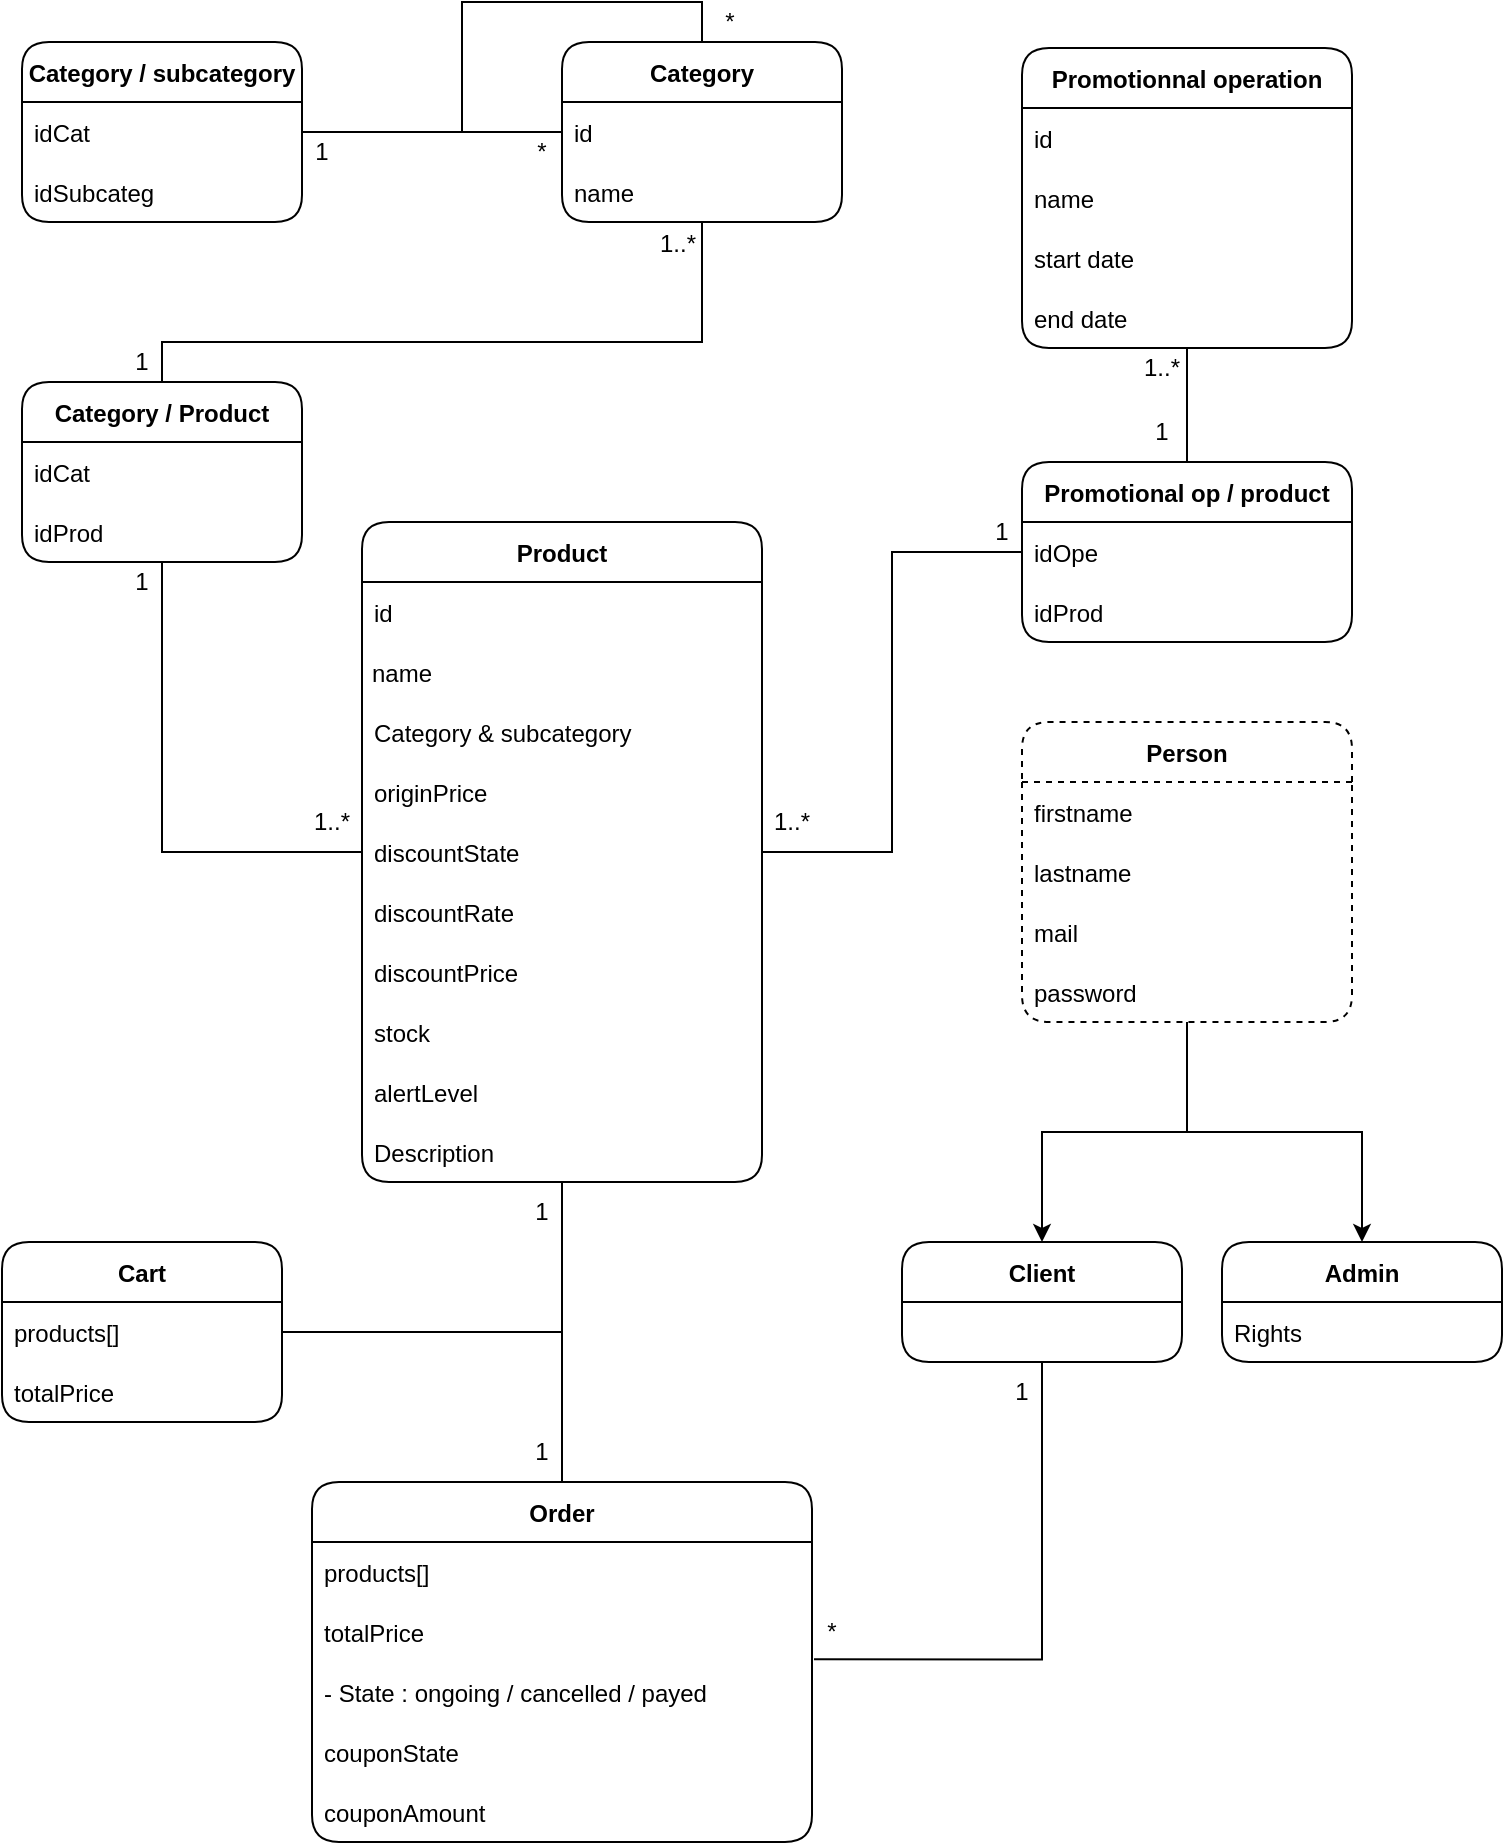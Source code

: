 <mxfile version="17.4.0" type="github">
  <diagram id="vhpuTXRBzaWg03IPp8lz" name="Page-1">
    <mxGraphModel dx="1093" dy="594" grid="1" gridSize="10" guides="1" tooltips="1" connect="1" arrows="1" fold="1" page="1" pageScale="1" pageWidth="827" pageHeight="1169" math="0" shadow="0">
      <root>
        <mxCell id="0" />
        <mxCell id="1" parent="0" />
        <mxCell id="we6FHVSDPOBdcgw_4QG6-78" style="edgeStyle=orthogonalEdgeStyle;rounded=0;orthogonalLoop=1;jettySize=auto;html=1;endArrow=none;endFill=0;entryX=0;entryY=0.5;entryDx=0;entryDy=0;" parent="1" source="we6FHVSDPOBdcgw_4QG6-8" target="we6FHVSDPOBdcgw_4QG6-14" edge="1">
          <mxGeometry relative="1" as="geometry">
            <mxPoint x="320" y="100" as="targetPoint" />
          </mxGeometry>
        </mxCell>
        <mxCell id="we6FHVSDPOBdcgw_4QG6-8" value="Category / subcategory" style="swimlane;fontStyle=1;childLayout=stackLayout;horizontal=1;startSize=30;horizontalStack=0;resizeParent=1;resizeParentMax=0;resizeLast=0;collapsible=1;marginBottom=0;gradientColor=none;rounded=1;" parent="1" vertex="1">
          <mxGeometry x="60" y="30" width="140" height="90" as="geometry" />
        </mxCell>
        <mxCell id="we6FHVSDPOBdcgw_4QG6-9" value="idCat" style="text;strokeColor=none;fillColor=none;align=left;verticalAlign=middle;spacingLeft=4;spacingRight=4;overflow=hidden;points=[[0,0.5],[1,0.5]];portConstraint=eastwest;rotatable=0;" parent="we6FHVSDPOBdcgw_4QG6-8" vertex="1">
          <mxGeometry y="30" width="140" height="30" as="geometry" />
        </mxCell>
        <mxCell id="we6FHVSDPOBdcgw_4QG6-10" value="idSubcateg" style="text;strokeColor=none;fillColor=none;align=left;verticalAlign=middle;spacingLeft=4;spacingRight=4;overflow=hidden;points=[[0,0.5],[1,0.5]];portConstraint=eastwest;rotatable=0;" parent="we6FHVSDPOBdcgw_4QG6-8" vertex="1">
          <mxGeometry y="60" width="140" height="30" as="geometry" />
        </mxCell>
        <mxCell id="we6FHVSDPOBdcgw_4QG6-81" style="edgeStyle=orthogonalEdgeStyle;rounded=0;orthogonalLoop=1;jettySize=auto;html=1;entryX=0.5;entryY=0;entryDx=0;entryDy=0;endArrow=none;endFill=0;" parent="1" source="we6FHVSDPOBdcgw_4QG6-13" target="we6FHVSDPOBdcgw_4QG6-38" edge="1">
          <mxGeometry relative="1" as="geometry">
            <Array as="points">
              <mxPoint x="400" y="180" />
              <mxPoint x="130" y="180" />
            </Array>
          </mxGeometry>
        </mxCell>
        <mxCell id="we6FHVSDPOBdcgw_4QG6-13" value="Category" style="swimlane;fontStyle=1;childLayout=stackLayout;horizontal=1;startSize=30;horizontalStack=0;resizeParent=1;resizeParentMax=0;resizeLast=0;collapsible=1;marginBottom=0;gradientColor=none;rounded=1;" parent="1" vertex="1">
          <mxGeometry x="330" y="30" width="140" height="90" as="geometry" />
        </mxCell>
        <mxCell id="we6FHVSDPOBdcgw_4QG6-14" value="id" style="text;strokeColor=none;fillColor=none;align=left;verticalAlign=middle;spacingLeft=4;spacingRight=4;overflow=hidden;points=[[0,0.5],[1,0.5]];portConstraint=eastwest;rotatable=0;" parent="we6FHVSDPOBdcgw_4QG6-13" vertex="1">
          <mxGeometry y="30" width="140" height="30" as="geometry" />
        </mxCell>
        <mxCell id="we6FHVSDPOBdcgw_4QG6-15" value="name" style="text;strokeColor=none;fillColor=none;align=left;verticalAlign=middle;spacingLeft=4;spacingRight=4;overflow=hidden;points=[[0,0.5],[1,0.5]];portConstraint=eastwest;rotatable=0;" parent="we6FHVSDPOBdcgw_4QG6-13" vertex="1">
          <mxGeometry y="60" width="140" height="30" as="geometry" />
        </mxCell>
        <mxCell id="we6FHVSDPOBdcgw_4QG6-77" style="edgeStyle=orthogonalEdgeStyle;rounded=0;orthogonalLoop=1;jettySize=auto;html=1;exitX=0.5;exitY=0;exitDx=0;exitDy=0;endArrow=none;endFill=0;entryX=0;entryY=0.5;entryDx=0;entryDy=0;" parent="we6FHVSDPOBdcgw_4QG6-13" source="we6FHVSDPOBdcgw_4QG6-13" target="we6FHVSDPOBdcgw_4QG6-14" edge="1">
          <mxGeometry relative="1" as="geometry">
            <Array as="points">
              <mxPoint x="70" y="-20" />
              <mxPoint x="-50" y="-20" />
              <mxPoint x="-50" y="45" />
            </Array>
          </mxGeometry>
        </mxCell>
        <mxCell id="we6FHVSDPOBdcgw_4QG6-87" style="edgeStyle=orthogonalEdgeStyle;rounded=0;orthogonalLoop=1;jettySize=auto;html=1;entryX=0.5;entryY=0;entryDx=0;entryDy=0;endArrow=none;endFill=0;" parent="1" source="we6FHVSDPOBdcgw_4QG6-21" target="we6FHVSDPOBdcgw_4QG6-59" edge="1">
          <mxGeometry relative="1" as="geometry" />
        </mxCell>
        <mxCell id="we6FHVSDPOBdcgw_4QG6-21" value="Product" style="swimlane;fontStyle=1;childLayout=stackLayout;horizontal=1;startSize=30;horizontalStack=0;resizeParent=1;resizeParentMax=0;resizeLast=0;collapsible=1;marginBottom=0;gradientColor=none;rounded=1;" parent="1" vertex="1">
          <mxGeometry x="230" y="270" width="200" height="330" as="geometry" />
        </mxCell>
        <mxCell id="we6FHVSDPOBdcgw_4QG6-22" value="id" style="text;strokeColor=none;fillColor=none;align=left;verticalAlign=middle;spacingLeft=4;spacingRight=4;overflow=hidden;points=[[0,0.5],[1,0.5]];portConstraint=eastwest;rotatable=0;" parent="we6FHVSDPOBdcgw_4QG6-21" vertex="1">
          <mxGeometry y="30" width="200" height="30" as="geometry" />
        </mxCell>
        <mxCell id="we6FHVSDPOBdcgw_4QG6-23" value="name" style="text;strokeColor=none;fillColor=none;align=left;verticalAlign=middle;spacingLeft=4;spacingRight=4;overflow=hidden;points=[[0,0.5],[1,0.5]];portConstraint=eastwest;rotatable=0;spacing=1;" parent="we6FHVSDPOBdcgw_4QG6-21" vertex="1">
          <mxGeometry y="60" width="200" height="30" as="geometry" />
        </mxCell>
        <mxCell id="we6FHVSDPOBdcgw_4QG6-29" value="Category &amp; subcategory" style="text;strokeColor=none;fillColor=none;align=left;verticalAlign=middle;spacingLeft=4;spacingRight=4;overflow=hidden;points=[[0,0.5],[1,0.5]];portConstraint=eastwest;rotatable=0;" parent="we6FHVSDPOBdcgw_4QG6-21" vertex="1">
          <mxGeometry y="90" width="200" height="30" as="geometry" />
        </mxCell>
        <mxCell id="we6FHVSDPOBdcgw_4QG6-28" value="originPrice" style="text;strokeColor=none;fillColor=none;align=left;verticalAlign=middle;spacingLeft=4;spacingRight=4;overflow=hidden;points=[[0,0.5],[1,0.5]];portConstraint=eastwest;rotatable=0;" parent="we6FHVSDPOBdcgw_4QG6-21" vertex="1">
          <mxGeometry y="120" width="200" height="30" as="geometry" />
        </mxCell>
        <mxCell id="we6FHVSDPOBdcgw_4QG6-30" value="discountState" style="text;strokeColor=none;fillColor=none;align=left;verticalAlign=middle;spacingLeft=4;spacingRight=4;overflow=hidden;points=[[0,0.5],[1,0.5]];portConstraint=eastwest;rotatable=0;" parent="we6FHVSDPOBdcgw_4QG6-21" vertex="1">
          <mxGeometry y="150" width="200" height="30" as="geometry" />
        </mxCell>
        <mxCell id="we6FHVSDPOBdcgw_4QG6-31" value="discountRate" style="text;strokeColor=none;fillColor=none;align=left;verticalAlign=middle;spacingLeft=4;spacingRight=4;overflow=hidden;points=[[0,0.5],[1,0.5]];portConstraint=eastwest;rotatable=0;" parent="we6FHVSDPOBdcgw_4QG6-21" vertex="1">
          <mxGeometry y="180" width="200" height="30" as="geometry" />
        </mxCell>
        <mxCell id="we6FHVSDPOBdcgw_4QG6-32" value="discountPrice" style="text;strokeColor=none;fillColor=none;align=left;verticalAlign=middle;spacingLeft=4;spacingRight=4;overflow=hidden;points=[[0,0.5],[1,0.5]];portConstraint=eastwest;rotatable=0;" parent="we6FHVSDPOBdcgw_4QG6-21" vertex="1">
          <mxGeometry y="210" width="200" height="30" as="geometry" />
        </mxCell>
        <mxCell id="we6FHVSDPOBdcgw_4QG6-34" value="stock" style="text;strokeColor=none;fillColor=none;align=left;verticalAlign=middle;spacingLeft=4;spacingRight=4;overflow=hidden;points=[[0,0.5],[1,0.5]];portConstraint=eastwest;rotatable=0;" parent="we6FHVSDPOBdcgw_4QG6-21" vertex="1">
          <mxGeometry y="240" width="200" height="30" as="geometry" />
        </mxCell>
        <mxCell id="we6FHVSDPOBdcgw_4QG6-35" value="alertLevel" style="text;strokeColor=none;fillColor=none;align=left;verticalAlign=middle;spacingLeft=4;spacingRight=4;overflow=hidden;points=[[0,0.5],[1,0.5]];portConstraint=eastwest;rotatable=0;" parent="we6FHVSDPOBdcgw_4QG6-21" vertex="1">
          <mxGeometry y="270" width="200" height="30" as="geometry" />
        </mxCell>
        <mxCell id="we6FHVSDPOBdcgw_4QG6-36" value="Description" style="text;strokeColor=none;fillColor=none;align=left;verticalAlign=middle;spacingLeft=4;spacingRight=4;overflow=hidden;points=[[0,0.5],[1,0.5]];portConstraint=eastwest;rotatable=0;" parent="we6FHVSDPOBdcgw_4QG6-21" vertex="1">
          <mxGeometry y="300" width="200" height="30" as="geometry" />
        </mxCell>
        <mxCell id="we6FHVSDPOBdcgw_4QG6-92" style="edgeStyle=orthogonalEdgeStyle;rounded=0;orthogonalLoop=1;jettySize=auto;html=1;entryX=0;entryY=0.5;entryDx=0;entryDy=0;endArrow=none;endFill=0;" parent="1" source="we6FHVSDPOBdcgw_4QG6-38" target="we6FHVSDPOBdcgw_4QG6-30" edge="1">
          <mxGeometry relative="1" as="geometry" />
        </mxCell>
        <mxCell id="we6FHVSDPOBdcgw_4QG6-38" value="Category / Product" style="swimlane;fontStyle=1;childLayout=stackLayout;horizontal=1;startSize=30;horizontalStack=0;resizeParent=1;resizeParentMax=0;resizeLast=0;collapsible=1;marginBottom=0;gradientColor=none;rounded=1;" parent="1" vertex="1">
          <mxGeometry x="60" y="200" width="140" height="90" as="geometry" />
        </mxCell>
        <mxCell id="we6FHVSDPOBdcgw_4QG6-39" value="idCat" style="text;strokeColor=none;fillColor=none;align=left;verticalAlign=middle;spacingLeft=4;spacingRight=4;overflow=hidden;points=[[0,0.5],[1,0.5]];portConstraint=eastwest;rotatable=0;" parent="we6FHVSDPOBdcgw_4QG6-38" vertex="1">
          <mxGeometry y="30" width="140" height="30" as="geometry" />
        </mxCell>
        <mxCell id="we6FHVSDPOBdcgw_4QG6-40" value="idProd" style="text;strokeColor=none;fillColor=none;align=left;verticalAlign=middle;spacingLeft=4;spacingRight=4;overflow=hidden;points=[[0,0.5],[1,0.5]];portConstraint=eastwest;rotatable=0;" parent="we6FHVSDPOBdcgw_4QG6-38" vertex="1">
          <mxGeometry y="60" width="140" height="30" as="geometry" />
        </mxCell>
        <mxCell id="we6FHVSDPOBdcgw_4QG6-98" style="edgeStyle=orthogonalEdgeStyle;rounded=0;orthogonalLoop=1;jettySize=auto;html=1;entryX=0.5;entryY=0;entryDx=0;entryDy=0;endArrow=none;endFill=0;" parent="1" source="we6FHVSDPOBdcgw_4QG6-41" target="we6FHVSDPOBdcgw_4QG6-47" edge="1">
          <mxGeometry relative="1" as="geometry" />
        </mxCell>
        <mxCell id="we6FHVSDPOBdcgw_4QG6-41" value="Promotionnal operation" style="swimlane;fontStyle=1;childLayout=stackLayout;horizontal=1;startSize=30;horizontalStack=0;resizeParent=1;resizeParentMax=0;resizeLast=0;collapsible=1;marginBottom=0;gradientColor=none;rounded=1;" parent="1" vertex="1">
          <mxGeometry x="560" y="33" width="165" height="150" as="geometry" />
        </mxCell>
        <mxCell id="we6FHVSDPOBdcgw_4QG6-42" value="id" style="text;strokeColor=none;fillColor=none;align=left;verticalAlign=middle;spacingLeft=4;spacingRight=4;overflow=hidden;points=[[0,0.5],[1,0.5]];portConstraint=eastwest;rotatable=0;" parent="we6FHVSDPOBdcgw_4QG6-41" vertex="1">
          <mxGeometry y="30" width="165" height="30" as="geometry" />
        </mxCell>
        <mxCell id="we6FHVSDPOBdcgw_4QG6-43" value="name" style="text;strokeColor=none;fillColor=none;align=left;verticalAlign=middle;spacingLeft=4;spacingRight=4;overflow=hidden;points=[[0,0.5],[1,0.5]];portConstraint=eastwest;rotatable=0;" parent="we6FHVSDPOBdcgw_4QG6-41" vertex="1">
          <mxGeometry y="60" width="165" height="30" as="geometry" />
        </mxCell>
        <mxCell id="we6FHVSDPOBdcgw_4QG6-44" value="start date" style="text;strokeColor=none;fillColor=none;align=left;verticalAlign=middle;spacingLeft=4;spacingRight=4;overflow=hidden;points=[[0,0.5],[1,0.5]];portConstraint=eastwest;rotatable=0;" parent="we6FHVSDPOBdcgw_4QG6-41" vertex="1">
          <mxGeometry y="90" width="165" height="30" as="geometry" />
        </mxCell>
        <mxCell id="we6FHVSDPOBdcgw_4QG6-45" value="end date" style="text;strokeColor=none;fillColor=none;align=left;verticalAlign=middle;spacingLeft=4;spacingRight=4;overflow=hidden;points=[[0,0.5],[1,0.5]];portConstraint=eastwest;rotatable=0;" parent="we6FHVSDPOBdcgw_4QG6-41" vertex="1">
          <mxGeometry y="120" width="165" height="30" as="geometry" />
        </mxCell>
        <mxCell id="we6FHVSDPOBdcgw_4QG6-47" value="Promotional op / product" style="swimlane;fontStyle=1;childLayout=stackLayout;horizontal=1;startSize=30;horizontalStack=0;resizeParent=1;resizeParentMax=0;resizeLast=0;collapsible=1;marginBottom=0;gradientColor=none;rounded=1;" parent="1" vertex="1">
          <mxGeometry x="560" y="240" width="165" height="90" as="geometry" />
        </mxCell>
        <mxCell id="we6FHVSDPOBdcgw_4QG6-48" value="idOpe" style="text;strokeColor=none;fillColor=none;align=left;verticalAlign=middle;spacingLeft=4;spacingRight=4;overflow=hidden;points=[[0,0.5],[1,0.5]];portConstraint=eastwest;rotatable=0;" parent="we6FHVSDPOBdcgw_4QG6-47" vertex="1">
          <mxGeometry y="30" width="165" height="30" as="geometry" />
        </mxCell>
        <mxCell id="we6FHVSDPOBdcgw_4QG6-49" value="idProd" style="text;strokeColor=none;fillColor=none;align=left;verticalAlign=middle;spacingLeft=4;spacingRight=4;overflow=hidden;points=[[0,0.5],[1,0.5]];portConstraint=eastwest;rotatable=0;" parent="we6FHVSDPOBdcgw_4QG6-47" vertex="1">
          <mxGeometry y="60" width="165" height="30" as="geometry" />
        </mxCell>
        <mxCell id="we6FHVSDPOBdcgw_4QG6-95" style="edgeStyle=orthogonalEdgeStyle;rounded=0;orthogonalLoop=1;jettySize=auto;html=1;entryX=0.5;entryY=0;entryDx=0;entryDy=0;endArrow=classic;endFill=1;" parent="1" source="we6FHVSDPOBdcgw_4QG6-50" target="we6FHVSDPOBdcgw_4QG6-72" edge="1">
          <mxGeometry relative="1" as="geometry" />
        </mxCell>
        <mxCell id="we6FHVSDPOBdcgw_4QG6-102" style="edgeStyle=orthogonalEdgeStyle;rounded=0;orthogonalLoop=1;jettySize=auto;html=1;entryX=0.5;entryY=0;entryDx=0;entryDy=0;endArrow=classic;endFill=1;" parent="1" source="we6FHVSDPOBdcgw_4QG6-50" target="we6FHVSDPOBdcgw_4QG6-66" edge="1">
          <mxGeometry relative="1" as="geometry" />
        </mxCell>
        <mxCell id="we6FHVSDPOBdcgw_4QG6-50" value="Person" style="swimlane;fontStyle=1;childLayout=stackLayout;horizontal=1;startSize=30;horizontalStack=0;resizeParent=1;resizeParentMax=0;resizeLast=0;collapsible=1;marginBottom=0;gradientColor=none;rounded=1;dashed=1;" parent="1" vertex="1">
          <mxGeometry x="560" y="370" width="165" height="150" as="geometry" />
        </mxCell>
        <mxCell id="we6FHVSDPOBdcgw_4QG6-51" value="firstname" style="text;strokeColor=none;fillColor=none;align=left;verticalAlign=middle;spacingLeft=4;spacingRight=4;overflow=hidden;points=[[0,0.5],[1,0.5]];portConstraint=eastwest;rotatable=0;" parent="we6FHVSDPOBdcgw_4QG6-50" vertex="1">
          <mxGeometry y="30" width="165" height="30" as="geometry" />
        </mxCell>
        <mxCell id="we6FHVSDPOBdcgw_4QG6-52" value="lastname" style="text;strokeColor=none;fillColor=none;align=left;verticalAlign=middle;spacingLeft=4;spacingRight=4;overflow=hidden;points=[[0,0.5],[1,0.5]];portConstraint=eastwest;rotatable=0;" parent="we6FHVSDPOBdcgw_4QG6-50" vertex="1">
          <mxGeometry y="60" width="165" height="30" as="geometry" />
        </mxCell>
        <mxCell id="we6FHVSDPOBdcgw_4QG6-53" value="mail" style="text;strokeColor=none;fillColor=none;align=left;verticalAlign=middle;spacingLeft=4;spacingRight=4;overflow=hidden;points=[[0,0.5],[1,0.5]];portConstraint=eastwest;rotatable=0;" parent="we6FHVSDPOBdcgw_4QG6-50" vertex="1">
          <mxGeometry y="90" width="165" height="30" as="geometry" />
        </mxCell>
        <mxCell id="we6FHVSDPOBdcgw_4QG6-54" value="password" style="text;strokeColor=none;fillColor=none;align=left;verticalAlign=middle;spacingLeft=4;spacingRight=4;overflow=hidden;points=[[0,0.5],[1,0.5]];portConstraint=eastwest;rotatable=0;" parent="we6FHVSDPOBdcgw_4QG6-50" vertex="1">
          <mxGeometry y="120" width="165" height="30" as="geometry" />
        </mxCell>
        <mxCell id="we6FHVSDPOBdcgw_4QG6-85" style="edgeStyle=orthogonalEdgeStyle;rounded=0;orthogonalLoop=1;jettySize=auto;html=1;endArrow=none;endFill=0;entryX=0.5;entryY=0;entryDx=0;entryDy=0;" parent="1" source="we6FHVSDPOBdcgw_4QG6-56" target="we6FHVSDPOBdcgw_4QG6-59" edge="1">
          <mxGeometry relative="1" as="geometry">
            <mxPoint x="290" y="710" as="targetPoint" />
          </mxGeometry>
        </mxCell>
        <mxCell id="we6FHVSDPOBdcgw_4QG6-56" value="Cart" style="swimlane;fontStyle=1;childLayout=stackLayout;horizontal=1;startSize=30;horizontalStack=0;resizeParent=1;resizeParentMax=0;resizeLast=0;collapsible=1;marginBottom=0;gradientColor=none;rounded=1;" parent="1" vertex="1">
          <mxGeometry x="50" y="630" width="140" height="90" as="geometry" />
        </mxCell>
        <mxCell id="we6FHVSDPOBdcgw_4QG6-57" value="products[]" style="text;strokeColor=none;fillColor=none;align=left;verticalAlign=middle;spacingLeft=4;spacingRight=4;overflow=hidden;points=[[0,0.5],[1,0.5]];portConstraint=eastwest;rotatable=0;" parent="we6FHVSDPOBdcgw_4QG6-56" vertex="1">
          <mxGeometry y="30" width="140" height="30" as="geometry" />
        </mxCell>
        <mxCell id="we6FHVSDPOBdcgw_4QG6-58" value="totalPrice" style="text;strokeColor=none;fillColor=none;align=left;verticalAlign=middle;spacingLeft=4;spacingRight=4;overflow=hidden;points=[[0,0.5],[1,0.5]];portConstraint=eastwest;rotatable=0;" parent="we6FHVSDPOBdcgw_4QG6-56" vertex="1">
          <mxGeometry y="60" width="140" height="30" as="geometry" />
        </mxCell>
        <mxCell id="we6FHVSDPOBdcgw_4QG6-59" value="Order" style="swimlane;fontStyle=1;childLayout=stackLayout;horizontal=1;startSize=30;horizontalStack=0;resizeParent=1;resizeParentMax=0;resizeLast=0;collapsible=1;marginBottom=0;gradientColor=none;rounded=1;" parent="1" vertex="1">
          <mxGeometry x="205" y="750" width="250" height="180" as="geometry" />
        </mxCell>
        <mxCell id="we6FHVSDPOBdcgw_4QG6-60" value="products[]" style="text;strokeColor=none;fillColor=none;align=left;verticalAlign=middle;spacingLeft=4;spacingRight=4;overflow=hidden;points=[[0,0.5],[1,0.5]];portConstraint=eastwest;rotatable=0;" parent="we6FHVSDPOBdcgw_4QG6-59" vertex="1">
          <mxGeometry y="30" width="250" height="30" as="geometry" />
        </mxCell>
        <mxCell id="we6FHVSDPOBdcgw_4QG6-61" value="totalPrice" style="text;strokeColor=none;fillColor=none;align=left;verticalAlign=middle;spacingLeft=4;spacingRight=4;overflow=hidden;points=[[0,0.5],[1,0.5]];portConstraint=eastwest;rotatable=0;" parent="we6FHVSDPOBdcgw_4QG6-59" vertex="1">
          <mxGeometry y="60" width="250" height="30" as="geometry" />
        </mxCell>
        <mxCell id="we6FHVSDPOBdcgw_4QG6-62" value="- State : ongoing / cancelled / payed" style="text;strokeColor=none;fillColor=none;align=left;verticalAlign=middle;spacingLeft=4;spacingRight=4;overflow=hidden;points=[[0,0.5],[1,0.5]];portConstraint=eastwest;rotatable=0;" parent="we6FHVSDPOBdcgw_4QG6-59" vertex="1">
          <mxGeometry y="90" width="250" height="30" as="geometry" />
        </mxCell>
        <mxCell id="we6FHVSDPOBdcgw_4QG6-63" value="couponState" style="text;strokeColor=none;fillColor=none;align=left;verticalAlign=middle;spacingLeft=4;spacingRight=4;overflow=hidden;points=[[0,0.5],[1,0.5]];portConstraint=eastwest;rotatable=0;" parent="we6FHVSDPOBdcgw_4QG6-59" vertex="1">
          <mxGeometry y="120" width="250" height="30" as="geometry" />
        </mxCell>
        <mxCell id="we6FHVSDPOBdcgw_4QG6-65" value="couponAmount" style="text;strokeColor=none;fillColor=none;align=left;verticalAlign=middle;spacingLeft=4;spacingRight=4;overflow=hidden;points=[[0,0.5],[1,0.5]];portConstraint=eastwest;rotatable=0;" parent="we6FHVSDPOBdcgw_4QG6-59" vertex="1">
          <mxGeometry y="150" width="250" height="30" as="geometry" />
        </mxCell>
        <mxCell id="we6FHVSDPOBdcgw_4QG6-96" style="edgeStyle=orthogonalEdgeStyle;rounded=0;orthogonalLoop=1;jettySize=auto;html=1;entryX=1.004;entryY=-0.044;entryDx=0;entryDy=0;entryPerimeter=0;endArrow=none;endFill=0;" parent="1" source="we6FHVSDPOBdcgw_4QG6-66" target="we6FHVSDPOBdcgw_4QG6-62" edge="1">
          <mxGeometry relative="1" as="geometry" />
        </mxCell>
        <mxCell id="we6FHVSDPOBdcgw_4QG6-66" value="Client" style="swimlane;fontStyle=1;childLayout=stackLayout;horizontal=1;startSize=30;horizontalStack=0;resizeParent=1;resizeParentMax=0;resizeLast=0;collapsible=1;marginBottom=0;gradientColor=none;rounded=1;" parent="1" vertex="1">
          <mxGeometry x="500" y="630" width="140" height="60" as="geometry" />
        </mxCell>
        <mxCell id="we6FHVSDPOBdcgw_4QG6-72" value="Admin" style="swimlane;fontStyle=1;childLayout=stackLayout;horizontal=1;startSize=30;horizontalStack=0;resizeParent=1;resizeParentMax=0;resizeLast=0;collapsible=1;marginBottom=0;gradientColor=none;rounded=1;" parent="1" vertex="1">
          <mxGeometry x="660" y="630" width="140" height="60" as="geometry" />
        </mxCell>
        <mxCell id="we6FHVSDPOBdcgw_4QG6-73" value="Rights" style="text;strokeColor=none;fillColor=none;align=left;verticalAlign=middle;spacingLeft=4;spacingRight=4;overflow=hidden;points=[[0,0.5],[1,0.5]];portConstraint=eastwest;rotatable=0;" parent="we6FHVSDPOBdcgw_4QG6-72" vertex="1">
          <mxGeometry y="30" width="140" height="30" as="geometry" />
        </mxCell>
        <mxCell id="we6FHVSDPOBdcgw_4QG6-101" style="edgeStyle=orthogonalEdgeStyle;rounded=0;orthogonalLoop=1;jettySize=auto;html=1;entryX=0;entryY=0.5;entryDx=0;entryDy=0;endArrow=none;endFill=0;" parent="1" source="we6FHVSDPOBdcgw_4QG6-30" target="we6FHVSDPOBdcgw_4QG6-48" edge="1">
          <mxGeometry relative="1" as="geometry" />
        </mxCell>
        <mxCell id="ZNFF3Vfwh-cAoK5ZNlYT-1" value="1" style="text;html=1;strokeColor=none;fillColor=none;align=center;verticalAlign=middle;whiteSpace=wrap;rounded=0;" vertex="1" parent="1">
          <mxGeometry x="200" y="70" width="20" height="30" as="geometry" />
        </mxCell>
        <mxCell id="ZNFF3Vfwh-cAoK5ZNlYT-3" value="*" style="text;html=1;strokeColor=none;fillColor=none;align=center;verticalAlign=middle;whiteSpace=wrap;rounded=0;" vertex="1" parent="1">
          <mxGeometry x="310" y="70" width="20" height="30" as="geometry" />
        </mxCell>
        <mxCell id="ZNFF3Vfwh-cAoK5ZNlYT-4" value="*" style="text;html=1;strokeColor=none;fillColor=none;align=center;verticalAlign=middle;whiteSpace=wrap;rounded=0;" vertex="1" parent="1">
          <mxGeometry x="404" y="10" width="20" height="20" as="geometry" />
        </mxCell>
        <mxCell id="ZNFF3Vfwh-cAoK5ZNlYT-5" value="1..*" style="text;html=1;strokeColor=none;fillColor=none;align=center;verticalAlign=middle;whiteSpace=wrap;rounded=0;" vertex="1" parent="1">
          <mxGeometry x="378" y="121" width="20" height="20" as="geometry" />
        </mxCell>
        <mxCell id="ZNFF3Vfwh-cAoK5ZNlYT-7" value="1" style="text;html=1;strokeColor=none;fillColor=none;align=center;verticalAlign=middle;whiteSpace=wrap;rounded=0;" vertex="1" parent="1">
          <mxGeometry x="110" y="180" width="20" height="20" as="geometry" />
        </mxCell>
        <mxCell id="ZNFF3Vfwh-cAoK5ZNlYT-8" value="1" style="text;html=1;strokeColor=none;fillColor=none;align=center;verticalAlign=middle;whiteSpace=wrap;rounded=0;" vertex="1" parent="1">
          <mxGeometry x="110" y="290" width="20" height="20" as="geometry" />
        </mxCell>
        <mxCell id="ZNFF3Vfwh-cAoK5ZNlYT-9" value="1..*" style="text;html=1;strokeColor=none;fillColor=none;align=center;verticalAlign=middle;whiteSpace=wrap;rounded=0;" vertex="1" parent="1">
          <mxGeometry x="205" y="410" width="20" height="20" as="geometry" />
        </mxCell>
        <mxCell id="ZNFF3Vfwh-cAoK5ZNlYT-10" value="1..*" style="text;html=1;strokeColor=none;fillColor=none;align=center;verticalAlign=middle;whiteSpace=wrap;rounded=0;" vertex="1" parent="1">
          <mxGeometry x="435" y="410" width="20" height="20" as="geometry" />
        </mxCell>
        <mxCell id="ZNFF3Vfwh-cAoK5ZNlYT-11" value="1" style="text;html=1;strokeColor=none;fillColor=none;align=center;verticalAlign=middle;whiteSpace=wrap;rounded=0;" vertex="1" parent="1">
          <mxGeometry x="540" y="260" width="20" height="30" as="geometry" />
        </mxCell>
        <mxCell id="ZNFF3Vfwh-cAoK5ZNlYT-12" value="1" style="text;html=1;strokeColor=none;fillColor=none;align=center;verticalAlign=middle;whiteSpace=wrap;rounded=0;" vertex="1" parent="1">
          <mxGeometry x="620" y="210" width="20" height="30" as="geometry" />
        </mxCell>
        <mxCell id="ZNFF3Vfwh-cAoK5ZNlYT-13" value="1..*" style="text;html=1;strokeColor=none;fillColor=none;align=center;verticalAlign=middle;whiteSpace=wrap;rounded=0;" vertex="1" parent="1">
          <mxGeometry x="620" y="183" width="20" height="20" as="geometry" />
        </mxCell>
        <mxCell id="ZNFF3Vfwh-cAoK5ZNlYT-14" value="1" style="text;html=1;strokeColor=none;fillColor=none;align=center;verticalAlign=middle;whiteSpace=wrap;rounded=0;" vertex="1" parent="1">
          <mxGeometry x="310" y="600" width="20" height="30" as="geometry" />
        </mxCell>
        <mxCell id="ZNFF3Vfwh-cAoK5ZNlYT-15" value="1" style="text;html=1;strokeColor=none;fillColor=none;align=center;verticalAlign=middle;whiteSpace=wrap;rounded=0;" vertex="1" parent="1">
          <mxGeometry x="310" y="720" width="20" height="30" as="geometry" />
        </mxCell>
        <mxCell id="ZNFF3Vfwh-cAoK5ZNlYT-16" value="*" style="text;html=1;strokeColor=none;fillColor=none;align=center;verticalAlign=middle;whiteSpace=wrap;rounded=0;" vertex="1" parent="1">
          <mxGeometry x="455" y="810" width="20" height="30" as="geometry" />
        </mxCell>
        <mxCell id="ZNFF3Vfwh-cAoK5ZNlYT-17" value="1" style="text;html=1;strokeColor=none;fillColor=none;align=center;verticalAlign=middle;whiteSpace=wrap;rounded=0;" vertex="1" parent="1">
          <mxGeometry x="550" y="690" width="20" height="30" as="geometry" />
        </mxCell>
      </root>
    </mxGraphModel>
  </diagram>
</mxfile>
